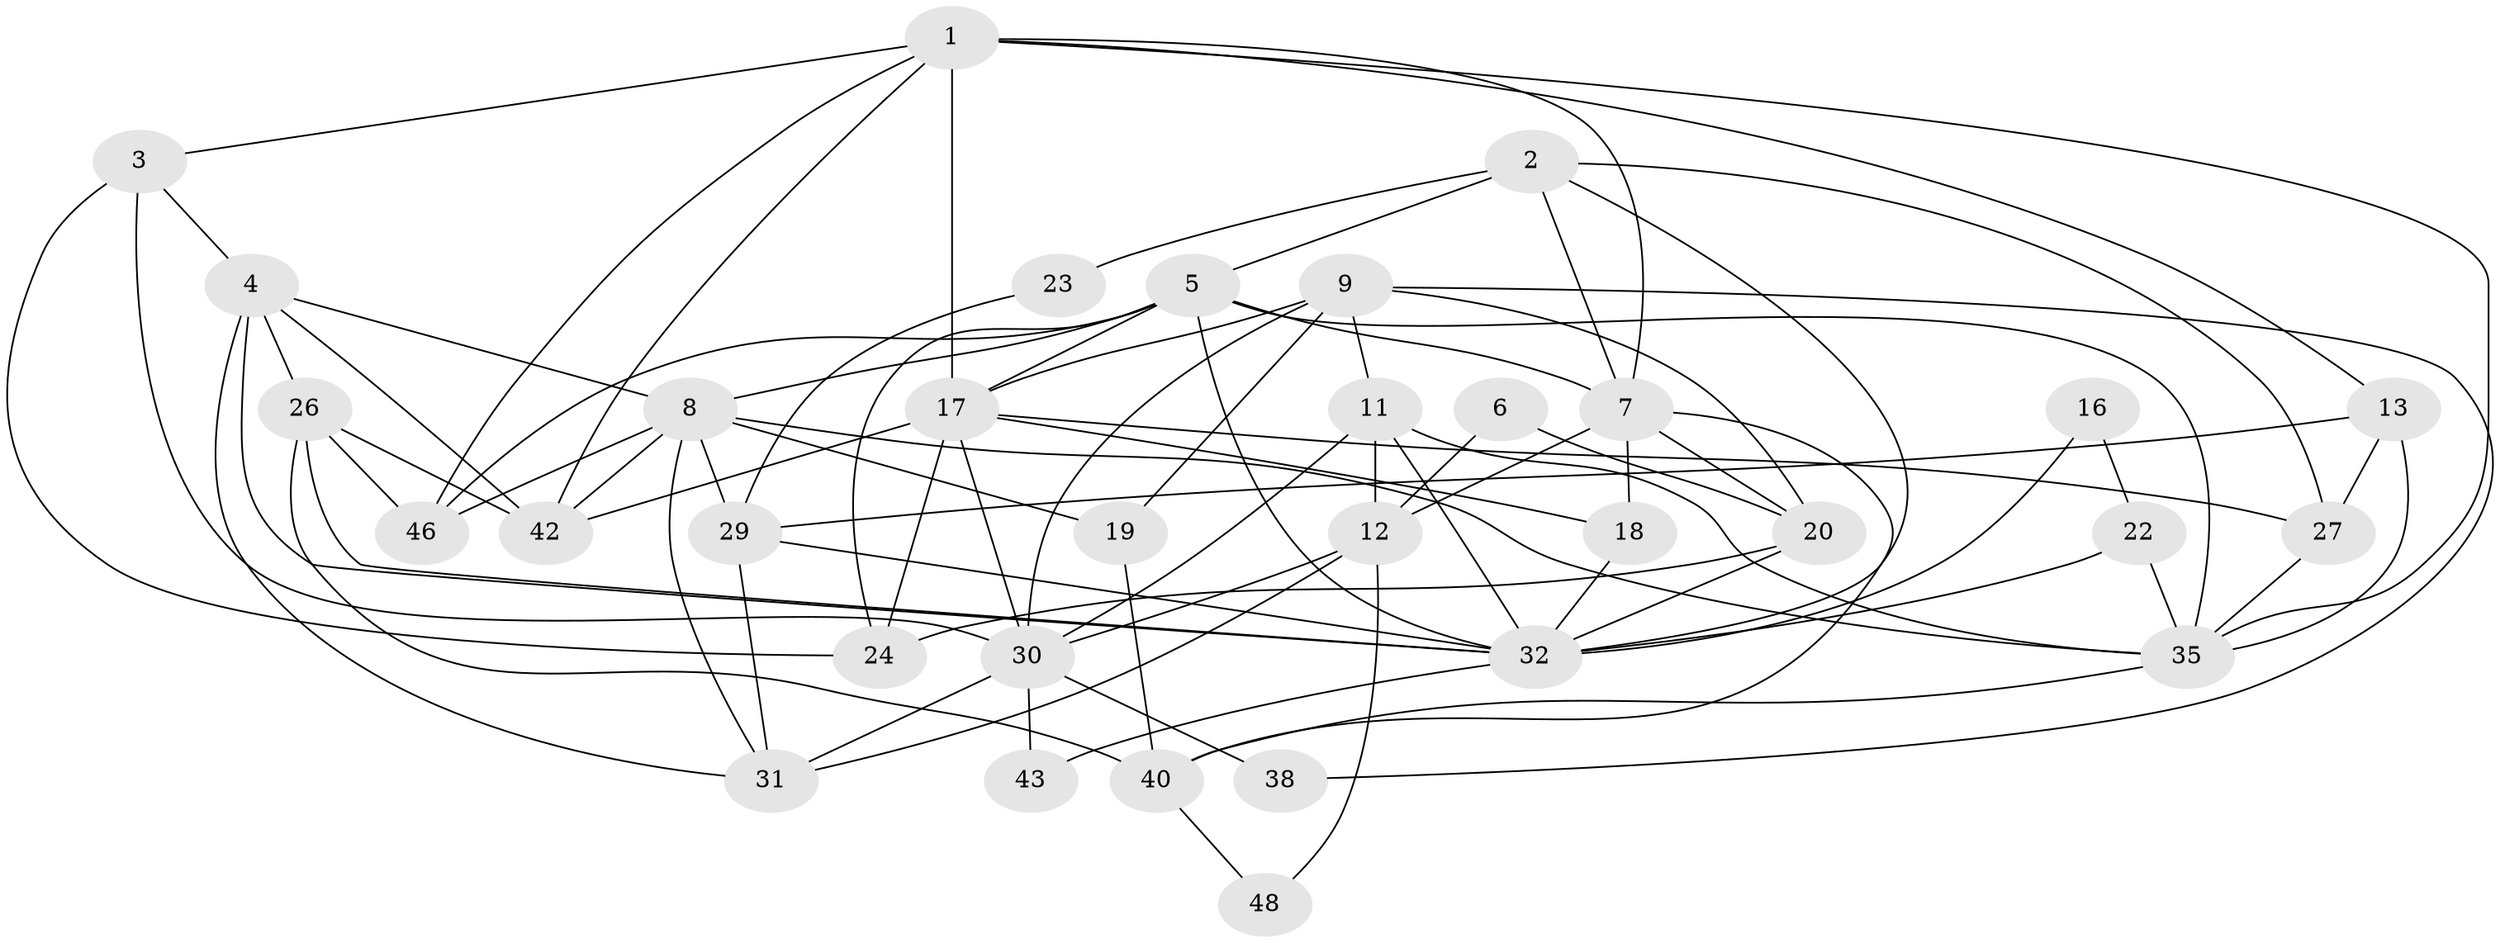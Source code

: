 // Generated by graph-tools (version 1.1) at 2025/23/03/03/25 07:23:58]
// undirected, 33 vertices, 82 edges
graph export_dot {
graph [start="1"]
  node [color=gray90,style=filled];
  1 [super="+10"];
  2 [super="+34"];
  3;
  4 [super="+21"];
  5 [super="+49"];
  6;
  7 [super="+28"];
  8 [super="+37"];
  9 [super="+15"];
  11 [super="+14"];
  12 [super="+41"];
  13;
  16;
  17 [super="+25"];
  18;
  19;
  20 [super="+33"];
  22;
  23;
  24;
  26 [super="+39"];
  27;
  29 [super="+44"];
  30 [super="+36"];
  31;
  32 [super="+50"];
  35 [super="+47"];
  38;
  40 [super="+45"];
  42;
  43;
  46;
  48;
  1 -- 3;
  1 -- 46;
  1 -- 35;
  1 -- 7;
  1 -- 42;
  1 -- 13;
  1 -- 17;
  2 -- 27;
  2 -- 23;
  2 -- 5;
  2 -- 7;
  2 -- 32;
  3 -- 4;
  3 -- 24;
  3 -- 30;
  4 -- 8;
  4 -- 31;
  4 -- 42;
  4 -- 26;
  4 -- 32;
  5 -- 32;
  5 -- 24;
  5 -- 35;
  5 -- 8;
  5 -- 46;
  5 -- 17;
  5 -- 7;
  6 -- 12;
  6 -- 20;
  7 -- 18;
  7 -- 12;
  7 -- 20;
  7 -- 40;
  8 -- 31;
  8 -- 42;
  8 -- 46;
  8 -- 35;
  8 -- 19;
  8 -- 29;
  9 -- 20;
  9 -- 17;
  9 -- 19;
  9 -- 38;
  9 -- 30;
  9 -- 11;
  11 -- 12;
  11 -- 35;
  11 -- 30;
  11 -- 32;
  12 -- 31;
  12 -- 48;
  12 -- 30;
  13 -- 27;
  13 -- 35;
  13 -- 29;
  16 -- 22;
  16 -- 32;
  17 -- 42;
  17 -- 18;
  17 -- 24;
  17 -- 27;
  17 -- 30;
  18 -- 32;
  19 -- 40;
  20 -- 24;
  20 -- 32;
  22 -- 32;
  22 -- 35;
  23 -- 29;
  26 -- 40;
  26 -- 32;
  26 -- 42;
  26 -- 46;
  27 -- 35;
  29 -- 31;
  29 -- 32;
  30 -- 31;
  30 -- 38;
  30 -- 43;
  32 -- 43;
  35 -- 40;
  40 -- 48;
}
